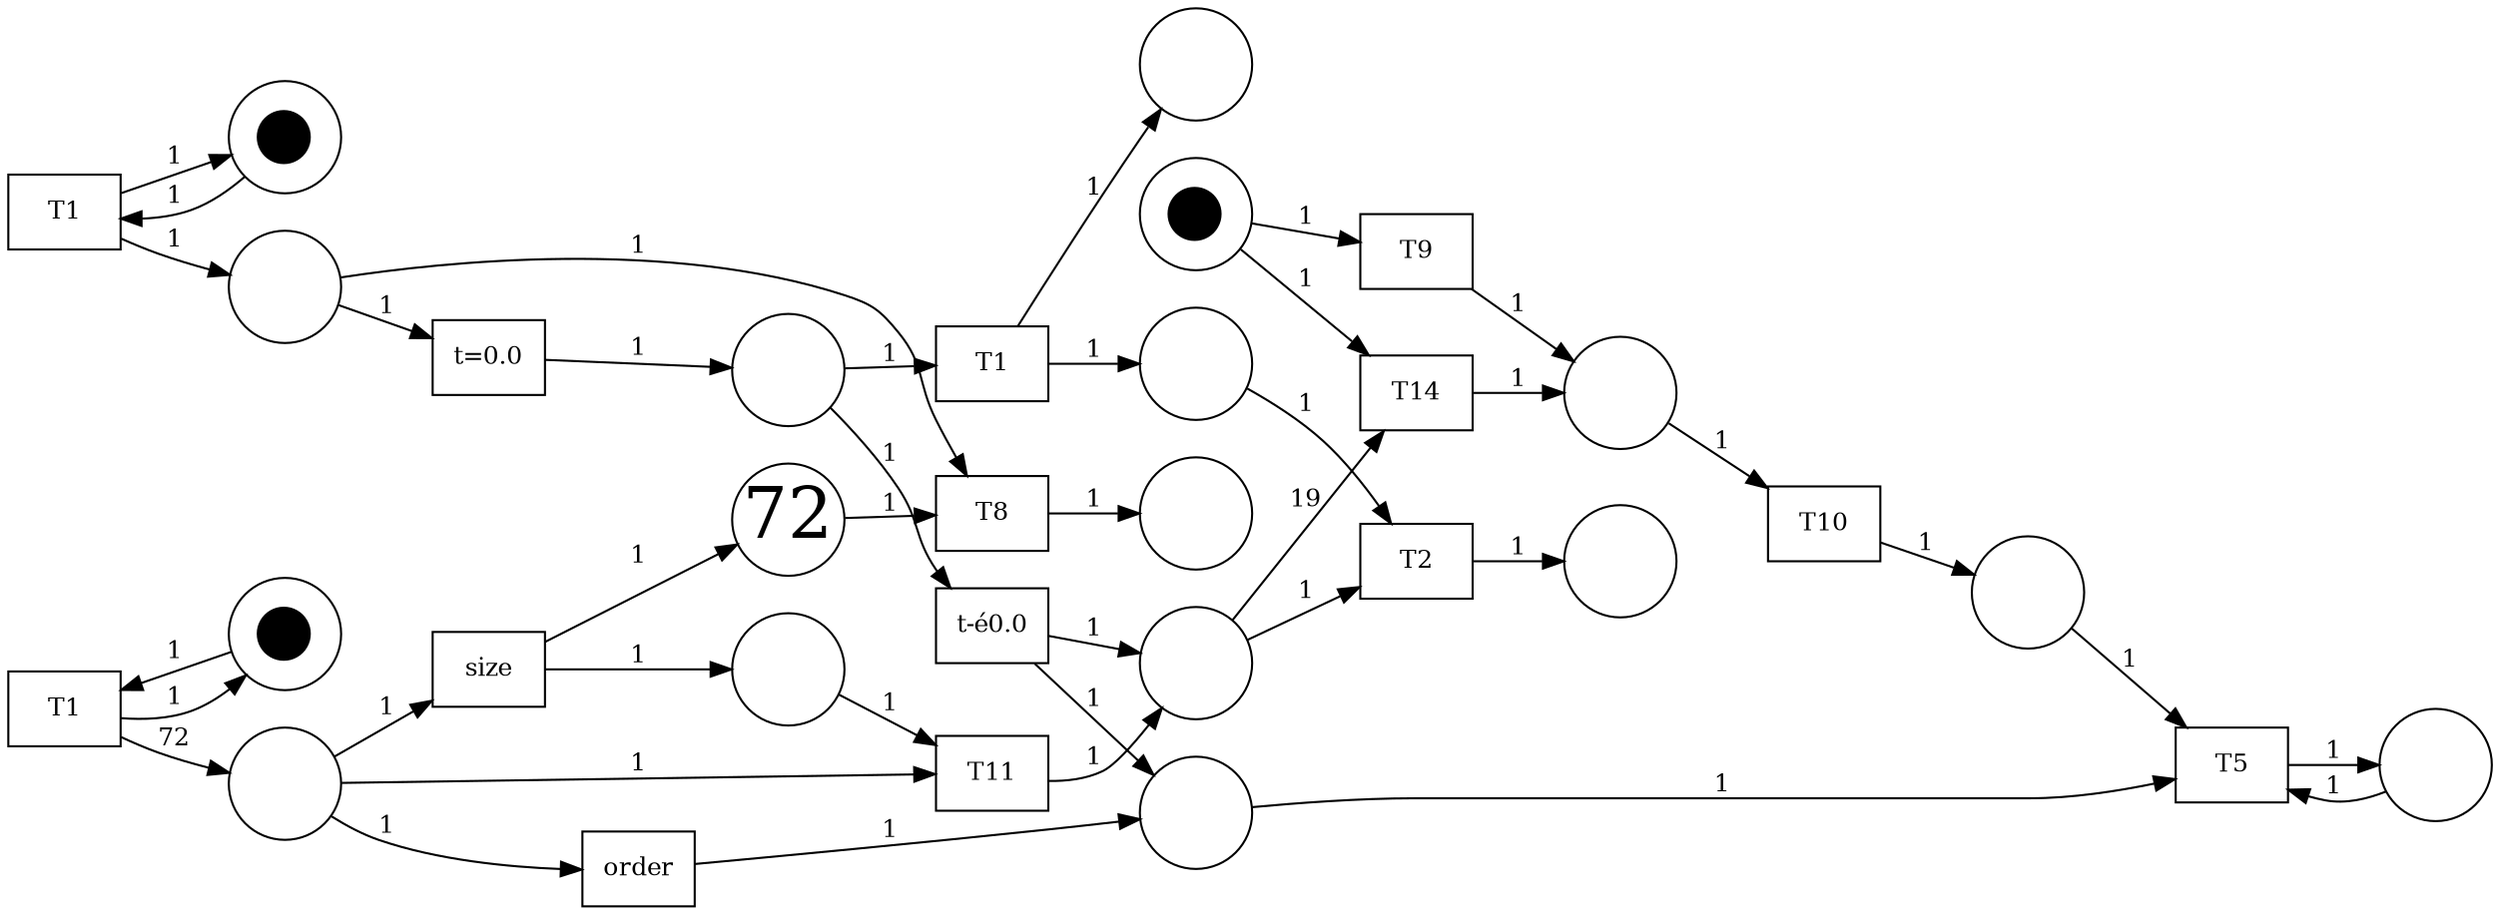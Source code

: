 digraph "imported_1747860874.992569" {
	graph [bgcolor=white rankdir=LR]
	node [shape=box]
	2593521484304 [label=T1 border=1 fillcolor=white fontcolor=black fontsize=12 style=filled]
	2593521498128 [label=T8 border=1 fillcolor=white fontcolor=black fontsize=12 style=filled]
	2593521465360 [label=T9 border=1 fillcolor=white fontcolor=black fontsize=12 style=filled]
	2593521954128 [label=T1 border=1 fillcolor=white fontcolor=black fontsize=12 style=filled]
	2593521947984 [label=T14 border=1 fillcolor=white fontcolor=black fontsize=12 style=filled]
	2593521761808 [label=T11 border=1 fillcolor=white fontcolor=black fontsize=12 style=filled]
	2593521955728 [label=size border=1 fillcolor=white fontcolor=black fontsize=12 style=filled]
	2593521545232 [label="t=0.0" border=1 fillcolor=white fontcolor=black fontsize=12 style=filled]
	2593521487568 [label=order border=1 fillcolor=white fontcolor=black fontsize=12 style=filled]
	2593521749072 [label=T10 border=1 fillcolor=white fontcolor=black fontsize=12 style=filled]
	2593521538256 [label=T1 border=1 fillcolor=white fontcolor=black fontsize=12 style=filled]
	2593521499792 [label=T5 border=1 fillcolor=white fontcolor=black fontsize=12 style=filled]
	2593521535248 [label="t-é0.0" border=1 fillcolor=white fontcolor=black fontsize=12 style=filled]
	2593521538512 [label=T2 border=1 fillcolor=white fontcolor=black fontsize=12 style=filled]
	2593521924560 [label=<&#9679;> fillcolor=white fixedsize=true fontsize=34 shape=circle style=filled width=0.75]
	2593521413520 [label=<&#9679;> fillcolor=white fixedsize=true fontsize=34 shape=circle style=filled width=0.75]
	2593521416208 [label=<&#9679;> fillcolor=white fixedsize=true fontsize=34 shape=circle style=filled width=0.75]
	2593521923536 [label=72 fillcolor=white fixedsize=true fontsize=34 shape=circle style=filled width=0.75]
	2593521923664 [label="" fillcolor=white fixedsize=true shape=circle style=filled width=0.75]
	2593521548624 [label="" fillcolor=white fixedsize=true shape=circle style=filled width=0.75]
	2593521606224 [label="" fillcolor=white fixedsize=true shape=circle style=filled width=0.75]
	2593521916176 [label="" fillcolor=white fixedsize=true shape=circle style=filled width=0.75]
	2593522092240 [label="" fillcolor=white fixedsize=true shape=circle style=filled width=0.75]
	2593521615184 [label="" fillcolor=white fixedsize=true shape=circle style=filled width=0.75]
	2593521917840 [label="" fillcolor=white fixedsize=true shape=circle style=filled width=0.75]
	2593521536336 [label="" fillcolor=white fixedsize=true shape=circle style=filled width=0.75]
	2593521539216 [label="" fillcolor=white fixedsize=true shape=circle style=filled width=0.75]
	2593521624144 [label="" fillcolor=white fixedsize=true shape=circle style=filled width=0.75]
	2593521624912 [label="" fillcolor=white fixedsize=true shape=circle style=filled width=0.75]
	2593521620880 [label="" fillcolor=white fixedsize=true shape=circle style=filled width=0.75]
	2593522097552 [label="" fillcolor=white fixedsize=true shape=circle style=filled width=0.75]
	2593521416208 -> 2593521465360 [label=1 arrowhead=normal fontsize=12]
	2593521416208 -> 2593521947984 [label=1 arrowhead=normal fontsize=12]
	2593521924560 -> 2593521954128 [label=1 arrowhead=normal fontsize=12]
	2593521413520 -> 2593521484304 [label=1 arrowhead=normal fontsize=12]
	2593521923536 -> 2593521498128 [label=1 arrowhead=normal fontsize=12]
	2593521954128 -> 2593521924560 [label=1 arrowhead=normal fontsize=12]
	2593521484304 -> 2593521413520 [label=1 arrowhead=normal fontsize=12]
	2593521498128 -> 2593521916176 [label=1 arrowhead=normal fontsize=12]
	2593521947984 -> 2593521923664 [label=1 arrowhead=normal fontsize=12]
	2593521465360 -> 2593521923664 [label=1 arrowhead=normal fontsize=12]
	2593521954128 -> 2593521548624 [label=72 arrowhead=normal fontsize=12]
	2593521484304 -> 2593521606224 [label=1 arrowhead=normal fontsize=12]
	2593521606224 -> 2593521498128 [label=1 arrowhead=normal fontsize=12]
	2593521606224 -> 2593521545232 [label=1 arrowhead=normal fontsize=12]
	2593521548624 -> 2593521955728 [label=1 arrowhead=normal fontsize=12]
	2593521923664 -> 2593521749072 [label=1 arrowhead=normal fontsize=12]
	2593521548624 -> 2593521761808 [label=1 arrowhead=normal fontsize=12]
	2593521548624 -> 2593521487568 [label=1 arrowhead=normal fontsize=12]
	2593521955728 -> 2593521923536 [label=1 arrowhead=normal fontsize=12]
	2593521487568 -> 2593522092240 [label=1 arrowhead=normal fontsize=12]
	2593521955728 -> 2593521536336 [label=1 arrowhead=normal fontsize=12]
	2593521545232 -> 2593521615184 [label=1 arrowhead=normal fontsize=12]
	2593521749072 -> 2593521917840 [label=1 arrowhead=normal fontsize=12]
	2593521761808 -> 2593521539216 [label=1 arrowhead=normal fontsize=12]
	2593521539216 -> 2593521947984 [label=19 arrowhead=normal fontsize=12]
	2593521536336 -> 2593521761808 [label=1 arrowhead=normal fontsize=12]
	2593521917840 -> 2593521499792 [label=1 arrowhead=normal fontsize=12]
	2593521615184 -> 2593521538256 [label=1 arrowhead=normal fontsize=12]
	2593521615184 -> 2593521535248 [label=1 arrowhead=normal fontsize=12]
	2593521539216 -> 2593521538512 [label=1 arrowhead=normal fontsize=12]
	2593522092240 -> 2593521499792 [label=1 arrowhead=normal fontsize=12]
	2593521535248 -> 2593521539216 [label=1 arrowhead=normal fontsize=12]
	2593521535248 -> 2593522092240 [label=1 arrowhead=normal fontsize=12]
	2593521499792 -> 2593522097552 [label=1 arrowhead=normal fontsize=12]
	2593521538512 -> 2593521624912 [label=1 arrowhead=normal fontsize=12]
	2593521538256 -> 2593521620880 [label=1 arrowhead=normal fontsize=12]
	2593521538256 -> 2593521624144 [label=1 arrowhead=normal fontsize=12]
	2593522097552 -> 2593521499792 [label=1 arrowhead=normal fontsize=12]
	2593521620880 -> 2593521538512 [label=1 arrowhead=normal fontsize=12]
	overlap=false
}
